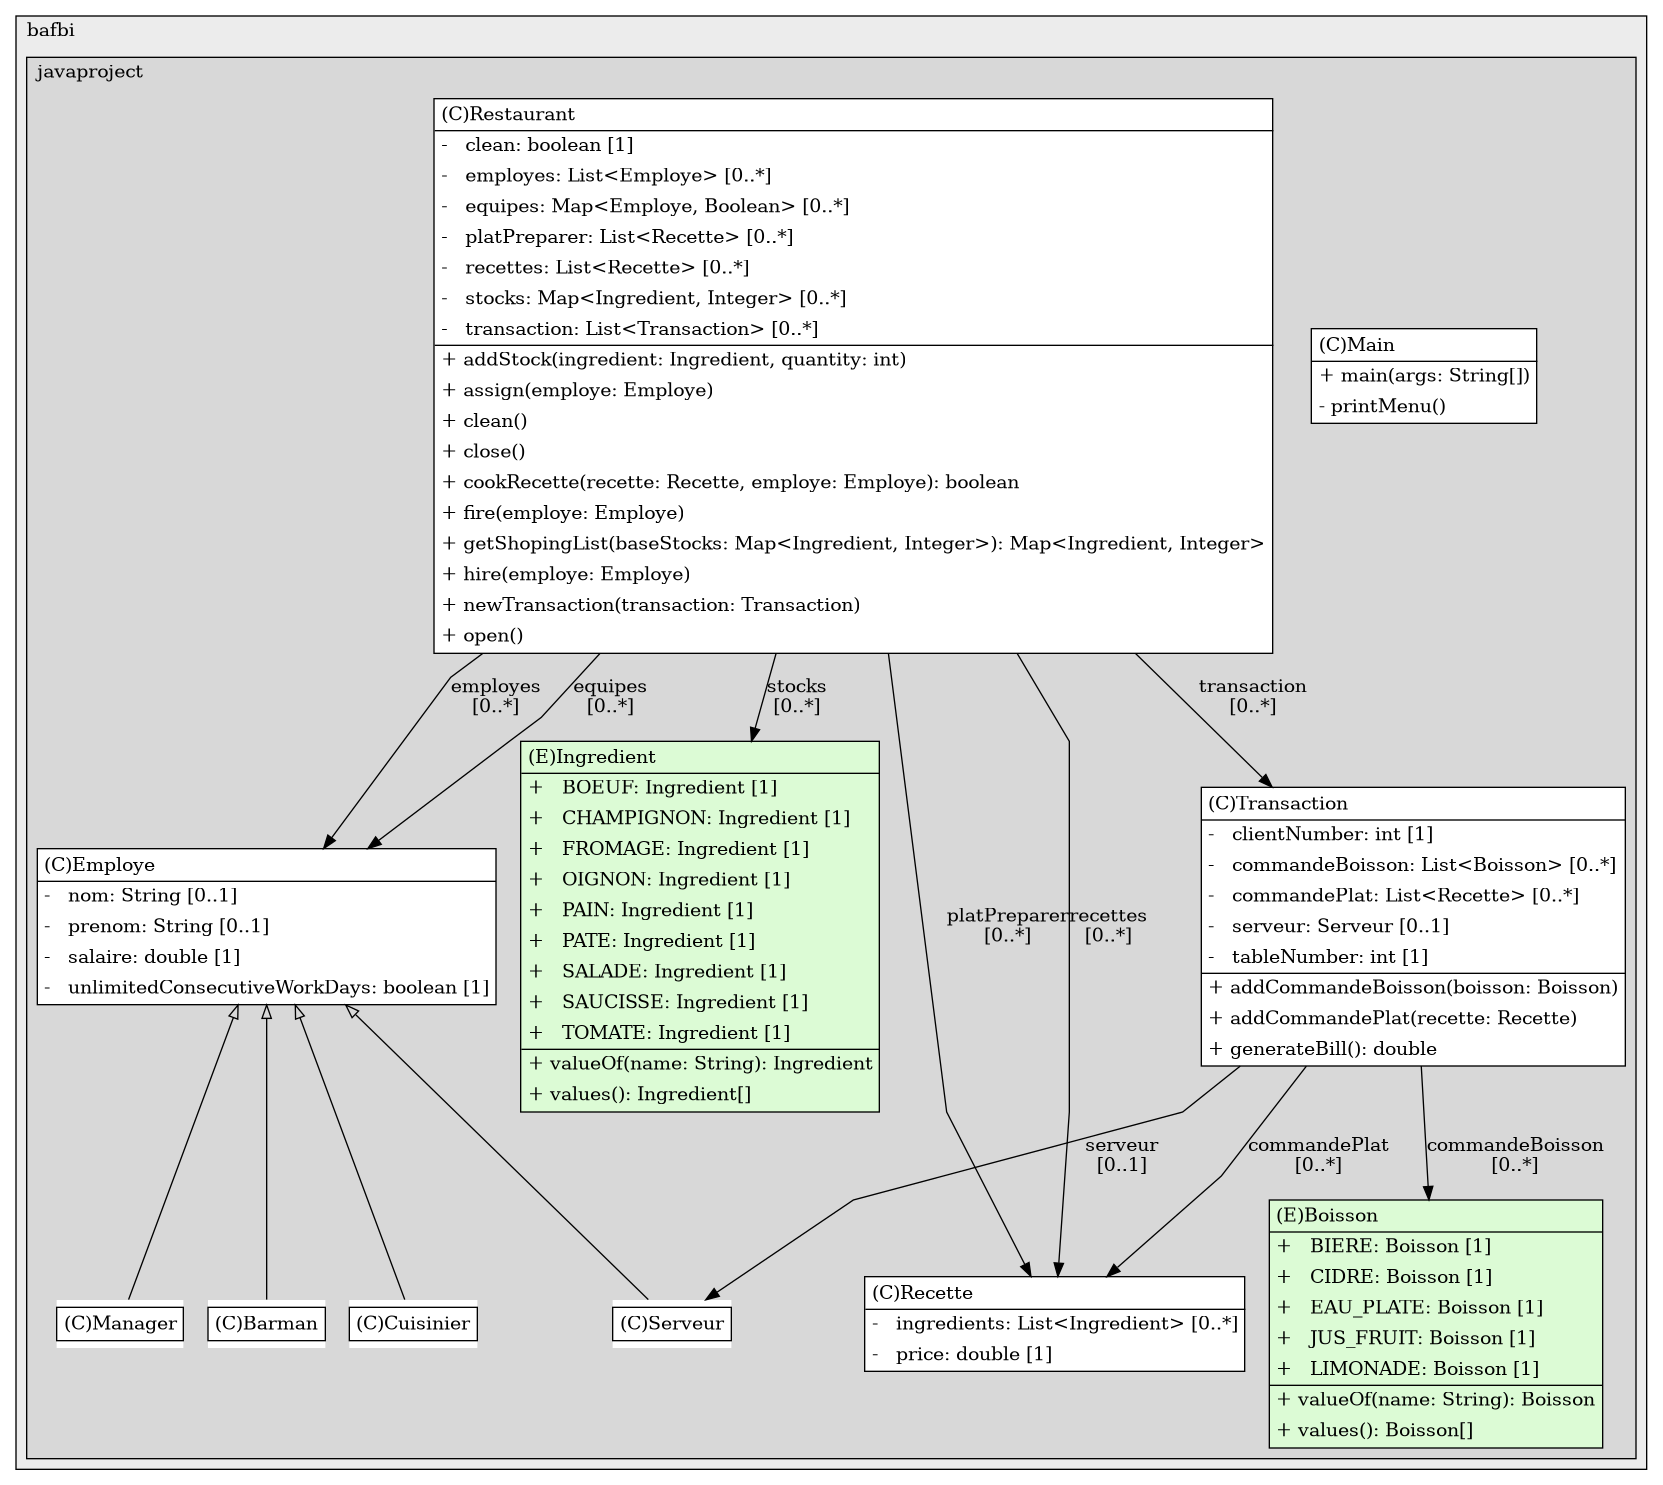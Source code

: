 @startuml

/' diagram meta data start
config=StructureConfiguration;
{
  "projectClassification": {
    "searchMode": "OpenProject", // OpenProject, AllProjects
    "includedProjects": "",
    "pathEndKeywords": "*.impl",
    "isClientPath": "",
    "isClientName": "",
    "isTestPath": "",
    "isTestName": "",
    "isMappingPath": "",
    "isMappingName": "",
    "isDataAccessPath": "",
    "isDataAccessName": "",
    "isDataStructurePath": "",
    "isDataStructureName": "",
    "isInterfaceStructuresPath": "",
    "isInterfaceStructuresName": "",
    "isEntryPointPath": "",
    "isEntryPointName": "",
    "treatFinalFieldsAsMandatory": false
  },
  "graphRestriction": {
    "classPackageExcludeFilter": "",
    "classPackageIncludeFilter": "",
    "classNameExcludeFilter": "",
    "classNameIncludeFilter": "",
    "methodNameExcludeFilter": "",
    "methodNameIncludeFilter": "",
    "removeByInheritance": "", // inheritance/annotation based filtering is done in a second step
    "removeByAnnotation": "",
    "removeByClassPackage": "", // cleanup the graph after inheritance/annotation based filtering is done
    "removeByClassName": "",
    "cutMappings": false,
    "cutEnum": false,
    "cutTests": true,
    "cutClient": true,
    "cutDataAccess": false,
    "cutInterfaceStructures": false,
    "cutDataStructures": false,
    "cutGetterAndSetter": true,
    "cutConstructors": true
  },
  "graphTraversal": {
    "forwardDepth": 3,
    "backwardDepth": 3,
    "classPackageExcludeFilter": "",
    "classPackageIncludeFilter": "",
    "classNameExcludeFilter": "",
    "classNameIncludeFilter": "",
    "methodNameExcludeFilter": "",
    "methodNameIncludeFilter": "",
    "hideMappings": false,
    "hideDataStructures": false,
    "hidePrivateMethods": true,
    "hideInterfaceCalls": true, // indirection: implementation -> interface (is hidden) -> implementation
    "onlyShowApplicationEntryPoints": false, // root node is included
    "useMethodCallsForStructureDiagram": "ForwardOnly" // ForwardOnly, BothDirections, No
  },
  "details": {
    "aggregation": "GroupByClass", // ByClass, GroupByClass, None
    "showClassGenericTypes": true,
    "showMethods": true,
    "showMethodParameterNames": true,
    "showMethodParameterTypes": true,
    "showMethodReturnType": true,
    "showPackageLevels": 2,
    "showDetailedClassStructure": true
  },
  "rootClass": "fr.bafbi.javaproject.Main",
  "extensionCallbackMethod": "" // qualified.class.name#methodName - signature: public static String method(String)
}
diagram meta data end '/



digraph g {
    rankdir="TB"
    splines=polyline
    

'nodes 
subgraph cluster_93495950 { 
   	label=bafbi
	labeljust=l
	fillcolor="#ececec"
	style=filled
   
   subgraph cluster_1422111913 { 
   	label=javaproject
	labeljust=l
	fillcolor="#d8d8d8"
	style=filled
   
   Barman977002513[
	label=<<TABLE BORDER="1" CELLBORDER="0" CELLPADDING="4" CELLSPACING="0">
<TR><TD ALIGN="LEFT" >(C)Barman</TD></TR>
</TABLE>>
	style=filled
	margin=0
	shape=plaintext
	fillcolor="#FFFFFF"
];

Boisson573710667[
	label=<<TABLE BORDER="1" CELLBORDER="0" CELLPADDING="4" CELLSPACING="0">
<TR><TD ALIGN="LEFT" >(E)Boisson</TD></TR>
<HR/>
<TR><TD ALIGN="LEFT" >+   BIERE: Boisson [1]</TD></TR>
<TR><TD ALIGN="LEFT" >+   CIDRE: Boisson [1]</TD></TR>
<TR><TD ALIGN="LEFT" >+   EAU_PLATE: Boisson [1]</TD></TR>
<TR><TD ALIGN="LEFT" >+   JUS_FRUIT: Boisson [1]</TD></TR>
<TR><TD ALIGN="LEFT" >+   LIMONADE: Boisson [1]</TD></TR>
<HR/>
<TR><TD ALIGN="LEFT" >+ valueOf(name: String): Boisson</TD></TR>
<TR><TD ALIGN="LEFT" >+ values(): Boisson[]</TD></TR>
</TABLE>>
	style=filled
	margin=0
	shape=plaintext
	fillcolor="#DCFBD5"
];

Cuisinier977002513[
	label=<<TABLE BORDER="1" CELLBORDER="0" CELLPADDING="4" CELLSPACING="0">
<TR><TD ALIGN="LEFT" >(C)Cuisinier</TD></TR>
</TABLE>>
	style=filled
	margin=0
	shape=plaintext
	fillcolor="#FFFFFF"
];

Employe977002513[
	label=<<TABLE BORDER="1" CELLBORDER="0" CELLPADDING="4" CELLSPACING="0">
<TR><TD ALIGN="LEFT" >(C)Employe</TD></TR>
<HR/>
<TR><TD ALIGN="LEFT" >-   nom: String [0..1]</TD></TR>
<TR><TD ALIGN="LEFT" >-   prenom: String [0..1]</TD></TR>
<TR><TD ALIGN="LEFT" >-   salaire: double [1]</TD></TR>
<TR><TD ALIGN="LEFT" >-   unlimitedConsecutiveWorkDays: boolean [1]</TD></TR>
</TABLE>>
	style=filled
	margin=0
	shape=plaintext
	fillcolor="#FFFFFF"
];

Ingredient573710667[
	label=<<TABLE BORDER="1" CELLBORDER="0" CELLPADDING="4" CELLSPACING="0">
<TR><TD ALIGN="LEFT" >(E)Ingredient</TD></TR>
<HR/>
<TR><TD ALIGN="LEFT" >+   BOEUF: Ingredient [1]</TD></TR>
<TR><TD ALIGN="LEFT" >+   CHAMPIGNON: Ingredient [1]</TD></TR>
<TR><TD ALIGN="LEFT" >+   FROMAGE: Ingredient [1]</TD></TR>
<TR><TD ALIGN="LEFT" >+   OIGNON: Ingredient [1]</TD></TR>
<TR><TD ALIGN="LEFT" >+   PAIN: Ingredient [1]</TD></TR>
<TR><TD ALIGN="LEFT" >+   PATE: Ingredient [1]</TD></TR>
<TR><TD ALIGN="LEFT" >+   SALADE: Ingredient [1]</TD></TR>
<TR><TD ALIGN="LEFT" >+   SAUCISSE: Ingredient [1]</TD></TR>
<TR><TD ALIGN="LEFT" >+   TOMATE: Ingredient [1]</TD></TR>
<HR/>
<TR><TD ALIGN="LEFT" >+ valueOf(name: String): Ingredient</TD></TR>
<TR><TD ALIGN="LEFT" >+ values(): Ingredient[]</TD></TR>
</TABLE>>
	style=filled
	margin=0
	shape=plaintext
	fillcolor="#DCFBD5"
];

Main573710667[
	label=<<TABLE BORDER="1" CELLBORDER="0" CELLPADDING="4" CELLSPACING="0">
<TR><TD ALIGN="LEFT" >(C)Main</TD></TR>
<HR/>
<TR><TD ALIGN="LEFT" >+ main(args: String[])</TD></TR>
<TR><TD ALIGN="LEFT" >- printMenu()</TD></TR>
</TABLE>>
	style=filled
	margin=0
	shape=plaintext
	fillcolor="#FFFFFF"
];

Manager977002513[
	label=<<TABLE BORDER="1" CELLBORDER="0" CELLPADDING="4" CELLSPACING="0">
<TR><TD ALIGN="LEFT" >(C)Manager</TD></TR>
</TABLE>>
	style=filled
	margin=0
	shape=plaintext
	fillcolor="#FFFFFF"
];

Recette573710667[
	label=<<TABLE BORDER="1" CELLBORDER="0" CELLPADDING="4" CELLSPACING="0">
<TR><TD ALIGN="LEFT" >(C)Recette</TD></TR>
<HR/>
<TR><TD ALIGN="LEFT" >-   ingredients: List&lt;Ingredient&gt; [0..*]</TD></TR>
<TR><TD ALIGN="LEFT" >-   price: double [1]</TD></TR>
</TABLE>>
	style=filled
	margin=0
	shape=plaintext
	fillcolor="#FFFFFF"
];

Restaurant573710667[
	label=<<TABLE BORDER="1" CELLBORDER="0" CELLPADDING="4" CELLSPACING="0">
<TR><TD ALIGN="LEFT" >(C)Restaurant</TD></TR>
<HR/>
<TR><TD ALIGN="LEFT" >-   clean: boolean [1]</TD></TR>
<TR><TD ALIGN="LEFT" >-   employes: List&lt;Employe&gt; [0..*]</TD></TR>
<TR><TD ALIGN="LEFT" >-   equipes: Map&lt;Employe, Boolean&gt; [0..*]</TD></TR>
<TR><TD ALIGN="LEFT" >-   platPreparer: List&lt;Recette&gt; [0..*]</TD></TR>
<TR><TD ALIGN="LEFT" >-   recettes: List&lt;Recette&gt; [0..*]</TD></TR>
<TR><TD ALIGN="LEFT" >-   stocks: Map&lt;Ingredient, Integer&gt; [0..*]</TD></TR>
<TR><TD ALIGN="LEFT" >-   transaction: List&lt;Transaction&gt; [0..*]</TD></TR>
<HR/>
<TR><TD ALIGN="LEFT" >+ addStock(ingredient: Ingredient, quantity: int)</TD></TR>
<TR><TD ALIGN="LEFT" >+ assign(employe: Employe)</TD></TR>
<TR><TD ALIGN="LEFT" >+ clean()</TD></TR>
<TR><TD ALIGN="LEFT" >+ close()</TD></TR>
<TR><TD ALIGN="LEFT" >+ cookRecette(recette: Recette, employe: Employe): boolean</TD></TR>
<TR><TD ALIGN="LEFT" >+ fire(employe: Employe)</TD></TR>
<TR><TD ALIGN="LEFT" >+ getShopingList(baseStocks: Map&lt;Ingredient, Integer&gt;): Map&lt;Ingredient, Integer&gt;</TD></TR>
<TR><TD ALIGN="LEFT" >+ hire(employe: Employe)</TD></TR>
<TR><TD ALIGN="LEFT" >+ newTransaction(transaction: Transaction)</TD></TR>
<TR><TD ALIGN="LEFT" >+ open()</TD></TR>
</TABLE>>
	style=filled
	margin=0
	shape=plaintext
	fillcolor="#FFFFFF"
];

Serveur977002513[
	label=<<TABLE BORDER="1" CELLBORDER="0" CELLPADDING="4" CELLSPACING="0">
<TR><TD ALIGN="LEFT" >(C)Serveur</TD></TR>
</TABLE>>
	style=filled
	margin=0
	shape=plaintext
	fillcolor="#FFFFFF"
];

Transaction573710667[
	label=<<TABLE BORDER="1" CELLBORDER="0" CELLPADDING="4" CELLSPACING="0">
<TR><TD ALIGN="LEFT" >(C)Transaction</TD></TR>
<HR/>
<TR><TD ALIGN="LEFT" >-   clientNumber: int [1]</TD></TR>
<TR><TD ALIGN="LEFT" >-   commandeBoisson: List&lt;Boisson&gt; [0..*]</TD></TR>
<TR><TD ALIGN="LEFT" >-   commandePlat: List&lt;Recette&gt; [0..*]</TD></TR>
<TR><TD ALIGN="LEFT" >-   serveur: Serveur [0..1]</TD></TR>
<TR><TD ALIGN="LEFT" >-   tableNumber: int [1]</TD></TR>
<HR/>
<TR><TD ALIGN="LEFT" >+ addCommandeBoisson(boisson: Boisson)</TD></TR>
<TR><TD ALIGN="LEFT" >+ addCommandePlat(recette: Recette)</TD></TR>
<TR><TD ALIGN="LEFT" >+ generateBill(): double</TD></TR>
</TABLE>>
	style=filled
	margin=0
	shape=plaintext
	fillcolor="#FFFFFF"
];
} 
} 

'edges    
Employe977002513 -> Barman977002513[arrowhead=none, arrowtail=empty, dir=both];
Employe977002513 -> Cuisinier977002513[arrowhead=none, arrowtail=empty, dir=both];
Employe977002513 -> Manager977002513[arrowhead=none, arrowtail=empty, dir=both];
Employe977002513 -> Serveur977002513[arrowhead=none, arrowtail=empty, dir=both];
Restaurant573710667 -> Employe977002513[label="employes
[0..*]"];
Restaurant573710667 -> Employe977002513[label="equipes
[0..*]"];
Restaurant573710667 -> Ingredient573710667[label="stocks
[0..*]"];
Restaurant573710667 -> Recette573710667[label="platPreparer
[0..*]"];
Restaurant573710667 -> Recette573710667[label="recettes
[0..*]"];
Restaurant573710667 -> Transaction573710667[label="transaction
[0..*]"];
Transaction573710667 -> Boisson573710667[label="commandeBoisson
[0..*]"];
Transaction573710667 -> Recette573710667[label="commandePlat
[0..*]"];
Transaction573710667 -> Serveur977002513[label="serveur
[0..1]"];
    
}
@enduml
